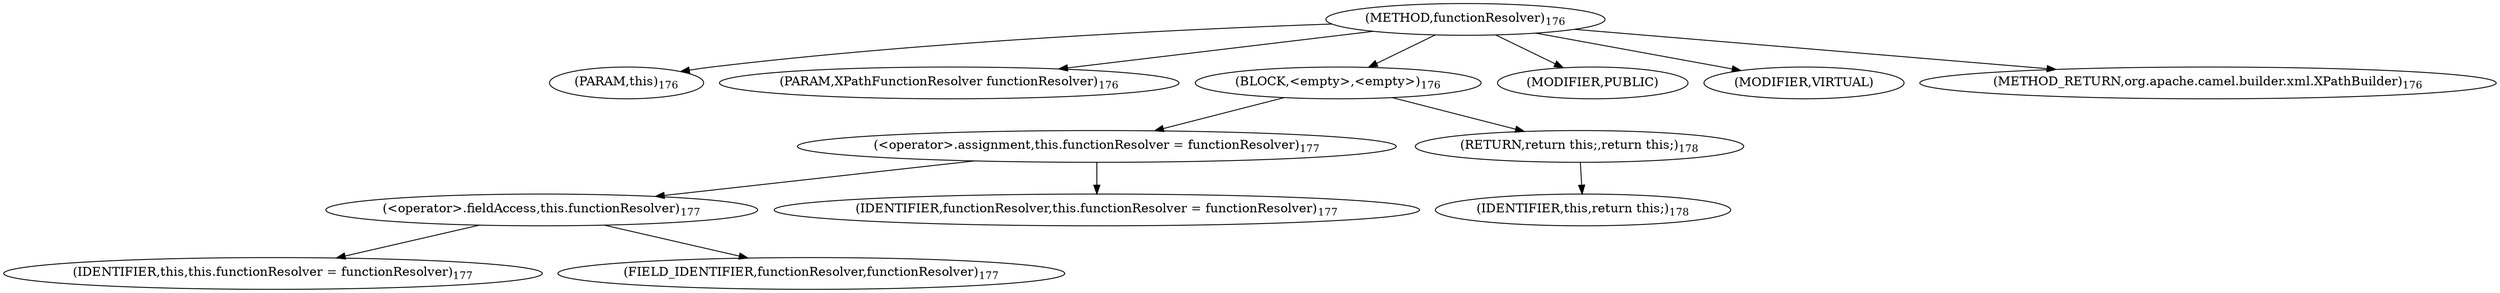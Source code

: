 digraph "functionResolver" {  
"369" [label = <(METHOD,functionResolver)<SUB>176</SUB>> ]
"28" [label = <(PARAM,this)<SUB>176</SUB>> ]
"370" [label = <(PARAM,XPathFunctionResolver functionResolver)<SUB>176</SUB>> ]
"371" [label = <(BLOCK,&lt;empty&gt;,&lt;empty&gt;)<SUB>176</SUB>> ]
"372" [label = <(&lt;operator&gt;.assignment,this.functionResolver = functionResolver)<SUB>177</SUB>> ]
"373" [label = <(&lt;operator&gt;.fieldAccess,this.functionResolver)<SUB>177</SUB>> ]
"27" [label = <(IDENTIFIER,this,this.functionResolver = functionResolver)<SUB>177</SUB>> ]
"374" [label = <(FIELD_IDENTIFIER,functionResolver,functionResolver)<SUB>177</SUB>> ]
"375" [label = <(IDENTIFIER,functionResolver,this.functionResolver = functionResolver)<SUB>177</SUB>> ]
"376" [label = <(RETURN,return this;,return this;)<SUB>178</SUB>> ]
"29" [label = <(IDENTIFIER,this,return this;)<SUB>178</SUB>> ]
"377" [label = <(MODIFIER,PUBLIC)> ]
"378" [label = <(MODIFIER,VIRTUAL)> ]
"379" [label = <(METHOD_RETURN,org.apache.camel.builder.xml.XPathBuilder)<SUB>176</SUB>> ]
  "369" -> "28" 
  "369" -> "370" 
  "369" -> "371" 
  "369" -> "377" 
  "369" -> "378" 
  "369" -> "379" 
  "371" -> "372" 
  "371" -> "376" 
  "372" -> "373" 
  "372" -> "375" 
  "373" -> "27" 
  "373" -> "374" 
  "376" -> "29" 
}
